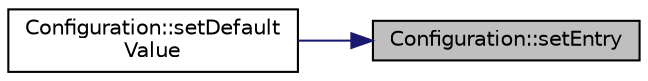 digraph "Configuration::setEntry"
{
 // LATEX_PDF_SIZE
  edge [fontname="Helvetica",fontsize="10",labelfontname="Helvetica",labelfontsize="10"];
  node [fontname="Helvetica",fontsize="10",shape=record];
  rankdir="RL";
  Node1 [label="Configuration::setEntry",height=0.2,width=0.4,color="black", fillcolor="grey75", style="filled", fontcolor="black",tooltip=" "];
  Node1 -> Node2 [dir="back",color="midnightblue",fontsize="10",style="solid",fontname="Helvetica"];
  Node2 [label="Configuration::setDefault\lValue",height=0.2,width=0.4,color="black", fillcolor="white", style="filled",URL="$class_configuration.html#a775064de63129c4830787af192dda78f",tooltip=" "];
}
